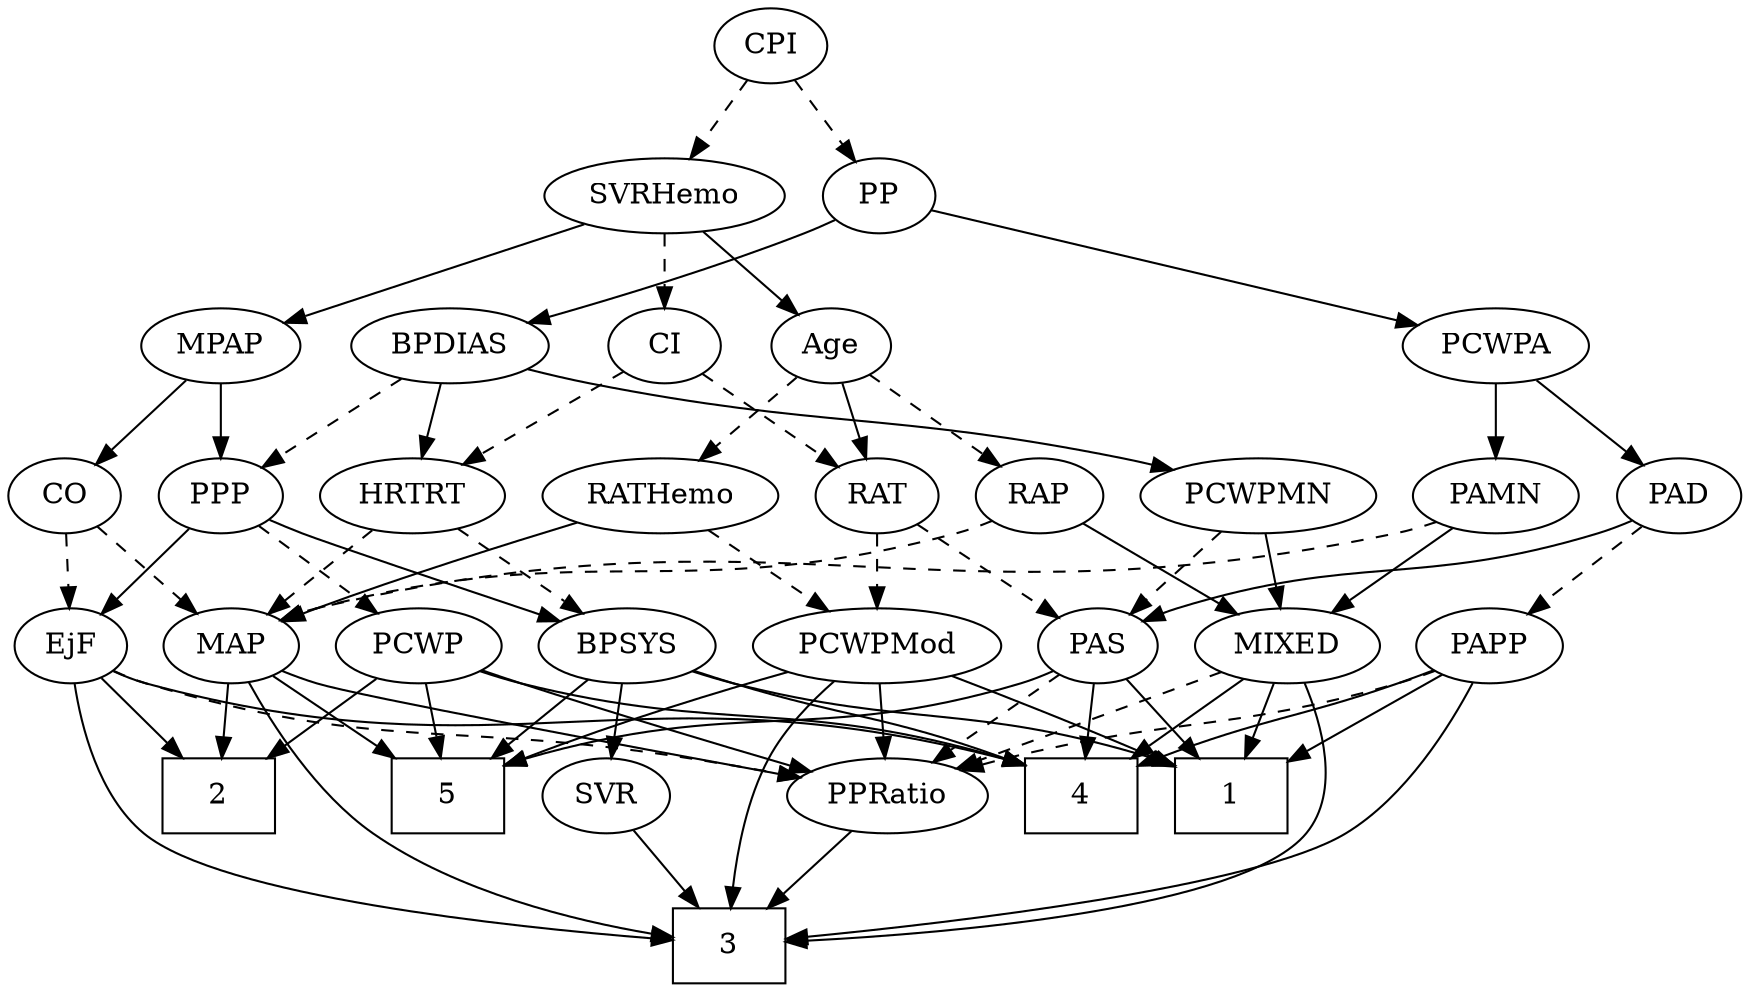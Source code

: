 strict digraph {
	graph [bb="0,0,770.6,468"];
	node [label="\N"];
	1	[height=0.5,
		pos="214.6,90",
		shape=box,
		width=0.75];
	2	[height=0.5,
		pos="678.6,90",
		shape=box,
		width=0.75];
	3	[height=0.5,
		pos="409.6,18",
		shape=box,
		width=0.75];
	4	[height=0.5,
		pos="324.6,90",
		shape=box,
		width=0.75];
	5	[height=0.5,
		pos="568.6,90",
		shape=box,
		width=0.75];
	Age	[height=0.5,
		pos="388.6,306",
		width=0.75];
	RAP	[height=0.5,
		pos="311.6,234",
		width=0.77632];
	Age -> RAP	[pos="e,327.16,249.14 373.02,290.83 362.06,280.87 347.2,267.37 334.85,256.14",
		style=dashed];
	RATHemo	[height=0.5,
		pos="479.6,234",
		width=1.3721];
	Age -> RATHemo	[pos="e,459.38,250.55 405.71,291.83 418.57,281.94 436.47,268.18 451.42,256.67",
		style=dashed];
	RAT	[height=0.5,
		pos="384.6,234",
		width=0.75827];
	Age -> RAT	[pos="e,385.57,252.1 387.61,287.7 387.17,279.98 386.64,270.71 386.15,262.11",
		style=solid];
	EjF	[height=0.5,
		pos="743.6,162",
		width=0.75];
	EjF -> 2	[pos="e,694.42,108.04 729.81,146.15 721.56,137.26 710.86,125.74 701.37,115.53",
		style=solid];
	EjF -> 3	[pos="e,436.62,20.203 743.05,143.74 741.41,123.4 735.48,90.09 714.6,72 675.01,37.702 518.9,24.908 446.65,20.754",
		style=solid];
	EjF -> 4	[pos="e,351.75,104.98 723.12,149.88 718.16,147.59 712.79,145.45 707.6,144 561.47,103.2 512.06,147.7 361.79,107.74",
		style=solid];
	PPRatio	[height=0.5,
		pos="409.6,90",
		width=1.1013];
	EjF -> PPRatio	[pos="e,438.86,102.17 723.07,150.03 718.12,147.74 712.76,145.55 707.6,144 600.53,111.77 567.24,134.45 458.6,108 455.26,107.19 451.83,106.24 \
448.4,105.21",
		style=dashed];
	MIXED	[height=0.5,
		pos="202.6,162",
		width=1.1193];
	RAP -> MIXED	[pos="e,224.64,177.16 292.36,220.65 276.01,210.14 252.22,194.87 233.25,182.68",
		style=solid];
	MAP	[height=0.5,
		pos="667.6,162",
		width=0.84854];
	RAP -> MAP	[pos="e,644.71,173.99 332.7,221.98 337.79,219.69 343.3,217.52 348.6,216 468.77,181.51 506.94,212.76 627.6,180 630.08,179.33 632.62,178.53 \
635.14,177.65",
		style=dashed];
	MIXED -> 1	[pos="e,211.67,108.1 205.56,143.7 206.89,135.98 208.48,126.71 209.95,118.11",
		style=solid];
	MIXED -> 3	[pos="e,382.47,21.096 190.55,144.82 177.79,125.54 161.65,93.28 178.6,72 202.42,42.094 313.39,27.678 372.43,22.022",
		style=solid];
	MIXED -> 4	[pos="e,297.44,106.58 226.41,147.34 244.09,137.19 268.51,123.18 288.57,111.67",
		style=solid];
	MIXED -> PPRatio	[pos="e,379.04,101.68 233.42,150.23 239.44,148.15 245.71,145.99 251.6,144 299.92,127.64 312.27,124.36 360.6,108 363.49,107.02 366.47,106 \
369.48,104.97",
		style=dashed];
	MPAP	[height=0.5,
		pos="671.6,306",
		width=0.97491];
	CO	[height=0.5,
		pos="743.6,234",
		width=0.75];
	MPAP -> CO	[pos="e,728.99,249.21 687.22,289.81 697.3,280.01 710.56,267.12 721.69,256.3",
		style=solid];
	PPP	[height=0.5,
		pos="671.6,234",
		width=0.75];
	MPAP -> PPP	[pos="e,671.6,252.1 671.6,287.7 671.6,279.98 671.6,270.71 671.6,262.11",
		style=solid];
	BPSYS	[height=0.5,
		pos="492.6,162",
		width=1.0471];
	BPSYS -> 1	[pos="e,241.66,97.22 463.95,150.01 457.93,147.88 451.59,145.76 445.6,144 376.92,123.79 358.37,124.01 288.6,108 276.57,105.24 263.45,102.23 \
251.64,99.513",
		style=solid];
	BPSYS -> 4	[pos="e,351.65,103.98 464.07,150.11 439.09,140.45 401.64,125.67 360.93,108.03",
		style=solid];
	BPSYS -> 5	[pos="e,550,108.13 509.09,145.81 518.88,136.79 531.51,125.16 542.61,114.93",
		style=solid];
	SVR	[height=0.5,
		pos="495.6,90",
		width=0.77632];
	BPSYS -> SVR	[pos="e,494.86,108.1 493.34,143.7 493.67,135.98 494.07,126.71 494.44,118.11",
		style=solid];
	PAD	[height=0.5,
		pos="28.597,234",
		width=0.79437];
	PAS	[height=0.5,
		pos="287.6,162",
		width=0.75];
	PAD -> PAS	[pos="e,267.02,173.79 50.369,222.24 55.596,219.94 61.223,217.7 66.597,216 146.46,190.73 172,206.09 251.6,180 253.52,179.37 255.47,178.66 \
257.42,177.9",
		style=solid];
	PAPP	[height=0.5,
		pos="112.6,162",
		width=0.88464];
	PAD -> PAPP	[pos="e,95.46,177.28 45.193,219.17 57.344,209.04 74.038,195.13 87.772,183.69",
		style=dashed];
	CO -> EjF	[pos="e,743.6,180.1 743.6,215.7 743.6,207.98 743.6,198.71 743.6,190.11",
		style=dashed];
	CO -> MAP	[pos="e,683.48,177.63 728.22,218.83 717.54,209 703.13,195.72 691.03,184.58",
		style=dashed];
	PAS -> 1	[pos="e,232.44,108.11 272.82,146.83 263.35,137.75 250.8,125.71 239.77,115.14",
		style=solid];
	PAS -> 4	[pos="e,315.55,108.12 296.18,144.76 300.53,136.53 305.93,126.32 310.85,117.02",
		style=solid];
	PAS -> 5	[pos="e,541.39,104.78 308.15,150.13 313.11,147.84 318.46,145.62 323.6,144 410.49,116.56 440.71,135.06 531.78,107.76",
		style=solid];
	PAS -> PPRatio	[pos="e,385.97,104.56 307.47,149.6 326.34,138.77 355.04,122.3 377.22,109.58",
		style=dashed];
	PAMN	[height=0.5,
		pos="111.6,234",
		width=1.011];
	PAMN -> MIXED	[pos="e,183.14,177.97 130.45,218.5 143.33,208.59 160.61,195.29 175.03,184.2",
		style=solid];
	PAMN -> MAP	[pos="e,644.77,174.21 138.34,221.47 144.26,219.33 150.56,217.34 156.6,216 361.54,170.44 423.63,229.72 627.6,180 630.1,179.39 632.64,178.64 \
635.18,177.8",
		style=dashed];
	PCWPMod	[height=0.5,
		pos="384.6,162",
		width=1.4443];
	RATHemo -> PCWPMod	[pos="e,405.62,178.49 458.51,217.46 445.35,207.77 428.23,195.15 413.77,184.5",
		style=dashed];
	RATHemo -> MAP	[pos="e,643.58,173.48 514.5,221.14 544.62,210.75 589.22,195.01 627.6,180 629.79,179.14 632.04,178.24 634.31,177.32",
		style=solid];
	CPI	[height=0.5,
		pos="417.6,450",
		width=0.75];
	SVRHemo	[height=0.5,
		pos="465.6,378",
		width=1.3902];
	CPI -> SVRHemo	[pos="e,454.08,395.8 428.49,433.12 434.33,424.59 441.68,413.89 448.28,404.25",
		style=dashed];
	PP	[height=0.5,
		pos="370.6,378",
		width=0.75];
	CPI -> PP	[pos="e,381.22,394.82 406.93,433.12 401.04,424.34 393.6,413.26 386.99,403.42",
		style=dashed];
	RAT -> PAS	[pos="e,305.28,175.76 366.81,220.16 351.9,209.41 330.43,193.91 313.59,181.76",
		style=dashed];
	RAT -> PCWPMod	[pos="e,384.6,180.1 384.6,215.7 384.6,207.98 384.6,198.71 384.6,190.11",
		style=dashed];
	SVR -> 3	[pos="e,430.7,36.18 479.02,75.503 467.62,66.225 452.17,53.656 438.75,42.728",
		style=solid];
	PCWPMod -> 1	[pos="e,241.94,102.35 352.25,147.74 326.15,137.04 288.5,121.58 255.6,108 254.22,107.43 252.81,106.85 251.39,106.26",
		style=solid];
	PCWPMod -> 3	[pos="e,382.45,22.323 345.4,150.05 324.61,142.03 300.89,128.82 288.6,108 280.47,94.221 279.84,85.392 288.6,72 307.04,43.791 344.18,30.503 \
372.47,24.302",
		style=solid];
	PCWPMod -> 5	[pos="e,541.6,104.1 421.16,149.01 449.28,139.55 489.23,125.58 532.11,108.02",
		style=solid];
	PCWPMod -> PPRatio	[pos="e,403.43,108.28 390.65,144.05 393.46,136.18 396.88,126.62 400.03,117.79",
		style=solid];
	PCWPA	[height=0.5,
		pos="111.6,306",
		width=1.1555];
	PCWPA -> PAD	[pos="e,44.999,248.83 93.177,289.46 81.346,279.49 65.844,266.41 52.995,255.58",
		style=solid];
	PCWPA -> PAMN	[pos="e,111.6,252.1 111.6,287.7 111.6,279.98 111.6,270.71 111.6,262.11",
		style=solid];
	PCWPMN	[height=0.5,
		pos="215.6,234",
		width=1.3902];
	PCWPMN -> MIXED	[pos="e,205.77,180.1 212.38,215.7 210.95,207.98 209.23,198.71 207.63,190.11",
		style=solid];
	PCWPMN -> PAS	[pos="e,272.94,177.25 232.3,216.76 242.19,207.14 254.85,194.84 265.56,184.43",
		style=dashed];
	SVRHemo -> Age	[pos="e,403.92,320.93 448.12,361.12 437.31,351.28 423.3,338.55 411.59,327.9",
		style=solid];
	SVRHemo -> MPAP	[pos="e,643.26,316.63 501.01,364.97 537.97,352.41 595.72,332.78 633.61,319.91",
		style=solid];
	CI	[height=0.5,
		pos="465.6,306",
		width=0.75];
	SVRHemo -> CI	[pos="e,465.6,324.1 465.6,359.7 465.6,351.98 465.6,342.71 465.6,334.11",
		style=dashed];
	BPDIAS	[height=0.5,
		pos="568.6,306",
		width=1.1735];
	BPDIAS -> PCWPMN	[pos="e,252.24,246.32 533.96,295.57 523.6,292.92 512.18,290.18 501.6,288 401.54,267.42 374.31,274.18 274.6,252 270.5,251.09 266.27,250.06 \
262.04,248.96",
		style=solid];
	BPDIAS -> PPP	[pos="e,653.23,247.48 590.44,290.15 606.33,279.36 627.94,264.67 644.86,253.17",
		style=dashed];
	HRTRT	[height=0.5,
		pos="586.6,234",
		width=1.1013];
	BPDIAS -> HRTRT	[pos="e,582.16,252.28 572.95,288.05 574.96,280.26 577.39,270.82 579.63,262.08",
		style=solid];
	MAP -> 2	[pos="e,675.88,108.28 670.26,144.05 671.47,136.35 672.94,127.03 674.3,118.36",
		style=solid];
	MAP -> 3	[pos="e,436.6,20.614 660.15,144.21 650.33,124.03 631.13,90.547 604.6,72 556.62,38.461 488.34,26.127 446.61,21.603",
		style=solid];
	MAP -> 5	[pos="e,592.89,108.18 648.51,147.5 635.14,138.05 616.94,125.18 601.28,114.11",
		style=solid];
	MAP -> PPRatio	[pos="e,439.47,102.02 644.19,150.17 638.81,147.93 633.07,145.73 627.6,144 554.37,120.87 532.57,128.63 458.6,108 455.47,107.13 452.26,106.17 \
449.04,105.16",
		style=solid];
	PP -> PCWPA	[pos="e,146.12,316.33 345.76,370.29 302.02,358.47 210.68,333.78 155.91,318.98",
		style=solid];
	PP -> BPDIAS	[pos="e,534.65,316.75 391.72,366.49 396.56,364.23 401.72,361.94 406.6,360 445.97,344.34 491.98,329.61 524.88,319.68",
		style=solid];
	PPP -> EjF	[pos="e,728.8,177.38 686.17,218.83 696.35,208.94 710.12,195.55 721.63,184.36",
		style=solid];
	PPP -> BPSYS	[pos="e,521.63,173.61 650.41,222.63 645.58,220.36 640.44,218.04 635.6,216 625.61,211.8 569.97,191.32 531.11,177.08",
		style=solid];
	PCWP	[height=0.5,
		pos="583.6,162",
		width=0.97491];
	PPP -> PCWP	[pos="e,601.72,177.42 654.63,219.5 641.94,209.41 624.35,195.41 609.84,183.88",
		style=dashed];
	PPRatio -> 3	[pos="e,409.6,36.104 409.6,71.697 409.6,63.983 409.6,54.712 409.6,46.112",
		style=solid];
	PCWP -> 2	[pos="e,655.37,108.11 602.82,146.83 615.51,137.48 632.44,125.01 647.07,114.23",
		style=solid];
	PCWP -> 4	[pos="e,351.83,104.7 557.32,150.01 551.55,147.83 545.42,145.7 539.6,144 464.73,122.18 439.59,132.61 361.61,107.89",
		style=solid];
	PCWP -> 5	[pos="e,572.3,108.28 579.97,144.05 578.3,136.26 576.27,126.82 574.4,118.08",
		style=solid];
	PCWP -> PPRatio	[pos="e,438.17,102.5 556.79,150.22 527.55,138.45 480.52,119.53 447.51,106.25",
		style=solid];
	CI -> RAT	[pos="e,400.57,248.8 449.59,291.17 437.83,281.01 421.66,267.03 408.39,255.56",
		style=dashed];
	CI -> HRTRT	[pos="e,563.16,248.56 485.31,293.6 504.02,282.77 532.49,266.3 554.48,253.58",
		style=dashed];
	PAPP -> 1	[pos="e,189.56,108.18 132.26,147.5 146.04,138.05 164.79,125.18 180.92,114.11",
		style=solid];
	PAPP -> 3	[pos="e,382.55,18.332 118.38,144.02 126.23,123.63 142.25,89.957 167.6,72 229.68,28.01 321.53,19.509 372.36,18.454",
		style=solid];
	PAPP -> 4	[pos="e,297.39,98.589 137.17,150.38 142.55,148.18 148.23,145.94 153.6,144 199.22,127.51 252.78,111.43 287.64,101.38",
		style=solid];
	PAPP -> PPRatio	[pos="e,380.03,102.12 136.56,150.03 142.08,147.79 147.97,145.63 153.6,144 243.27,117.96 270.19,131.38 360.6,108 363.78,107.18 367.05,106.24 \
370.32,105.25",
		style=dashed];
	HRTRT -> BPSYS	[pos="e,512.18,177.58 566.66,218.15 553.24,208.16 535.34,194.83 520.51,183.78",
		style=dashed];
	HRTRT -> MAP	[pos="e,651.16,177.21 604.17,217.81 615.62,207.92 630.72,194.87 643.31,183.99",
		style=dashed];
}

